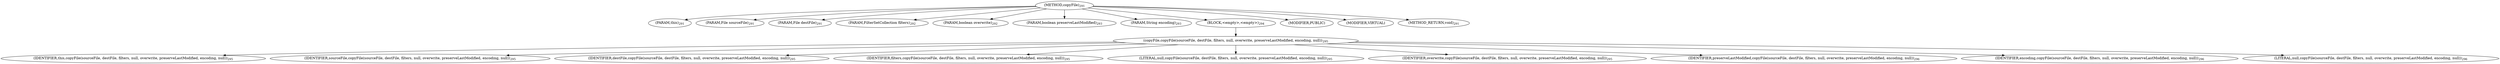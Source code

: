 digraph "copyFile" {  
"456" [label = <(METHOD,copyFile)<SUB>291</SUB>> ]
"28" [label = <(PARAM,this)<SUB>291</SUB>> ]
"457" [label = <(PARAM,File sourceFile)<SUB>291</SUB>> ]
"458" [label = <(PARAM,File destFile)<SUB>291</SUB>> ]
"459" [label = <(PARAM,FilterSetCollection filters)<SUB>292</SUB>> ]
"460" [label = <(PARAM,boolean overwrite)<SUB>292</SUB>> ]
"461" [label = <(PARAM,boolean preserveLastModified)<SUB>293</SUB>> ]
"462" [label = <(PARAM,String encoding)<SUB>293</SUB>> ]
"463" [label = <(BLOCK,&lt;empty&gt;,&lt;empty&gt;)<SUB>294</SUB>> ]
"464" [label = <(copyFile,copyFile(sourceFile, destFile, filters, null, overwrite, preserveLastModified, encoding, null))<SUB>295</SUB>> ]
"27" [label = <(IDENTIFIER,this,copyFile(sourceFile, destFile, filters, null, overwrite, preserveLastModified, encoding, null))<SUB>295</SUB>> ]
"465" [label = <(IDENTIFIER,sourceFile,copyFile(sourceFile, destFile, filters, null, overwrite, preserveLastModified, encoding, null))<SUB>295</SUB>> ]
"466" [label = <(IDENTIFIER,destFile,copyFile(sourceFile, destFile, filters, null, overwrite, preserveLastModified, encoding, null))<SUB>295</SUB>> ]
"467" [label = <(IDENTIFIER,filters,copyFile(sourceFile, destFile, filters, null, overwrite, preserveLastModified, encoding, null))<SUB>295</SUB>> ]
"468" [label = <(LITERAL,null,copyFile(sourceFile, destFile, filters, null, overwrite, preserveLastModified, encoding, null))<SUB>295</SUB>> ]
"469" [label = <(IDENTIFIER,overwrite,copyFile(sourceFile, destFile, filters, null, overwrite, preserveLastModified, encoding, null))<SUB>295</SUB>> ]
"470" [label = <(IDENTIFIER,preserveLastModified,copyFile(sourceFile, destFile, filters, null, overwrite, preserveLastModified, encoding, null))<SUB>296</SUB>> ]
"471" [label = <(IDENTIFIER,encoding,copyFile(sourceFile, destFile, filters, null, overwrite, preserveLastModified, encoding, null))<SUB>296</SUB>> ]
"472" [label = <(LITERAL,null,copyFile(sourceFile, destFile, filters, null, overwrite, preserveLastModified, encoding, null))<SUB>296</SUB>> ]
"473" [label = <(MODIFIER,PUBLIC)> ]
"474" [label = <(MODIFIER,VIRTUAL)> ]
"475" [label = <(METHOD_RETURN,void)<SUB>291</SUB>> ]
  "456" -> "28" 
  "456" -> "457" 
  "456" -> "458" 
  "456" -> "459" 
  "456" -> "460" 
  "456" -> "461" 
  "456" -> "462" 
  "456" -> "463" 
  "456" -> "473" 
  "456" -> "474" 
  "456" -> "475" 
  "463" -> "464" 
  "464" -> "27" 
  "464" -> "465" 
  "464" -> "466" 
  "464" -> "467" 
  "464" -> "468" 
  "464" -> "469" 
  "464" -> "470" 
  "464" -> "471" 
  "464" -> "472" 
}
